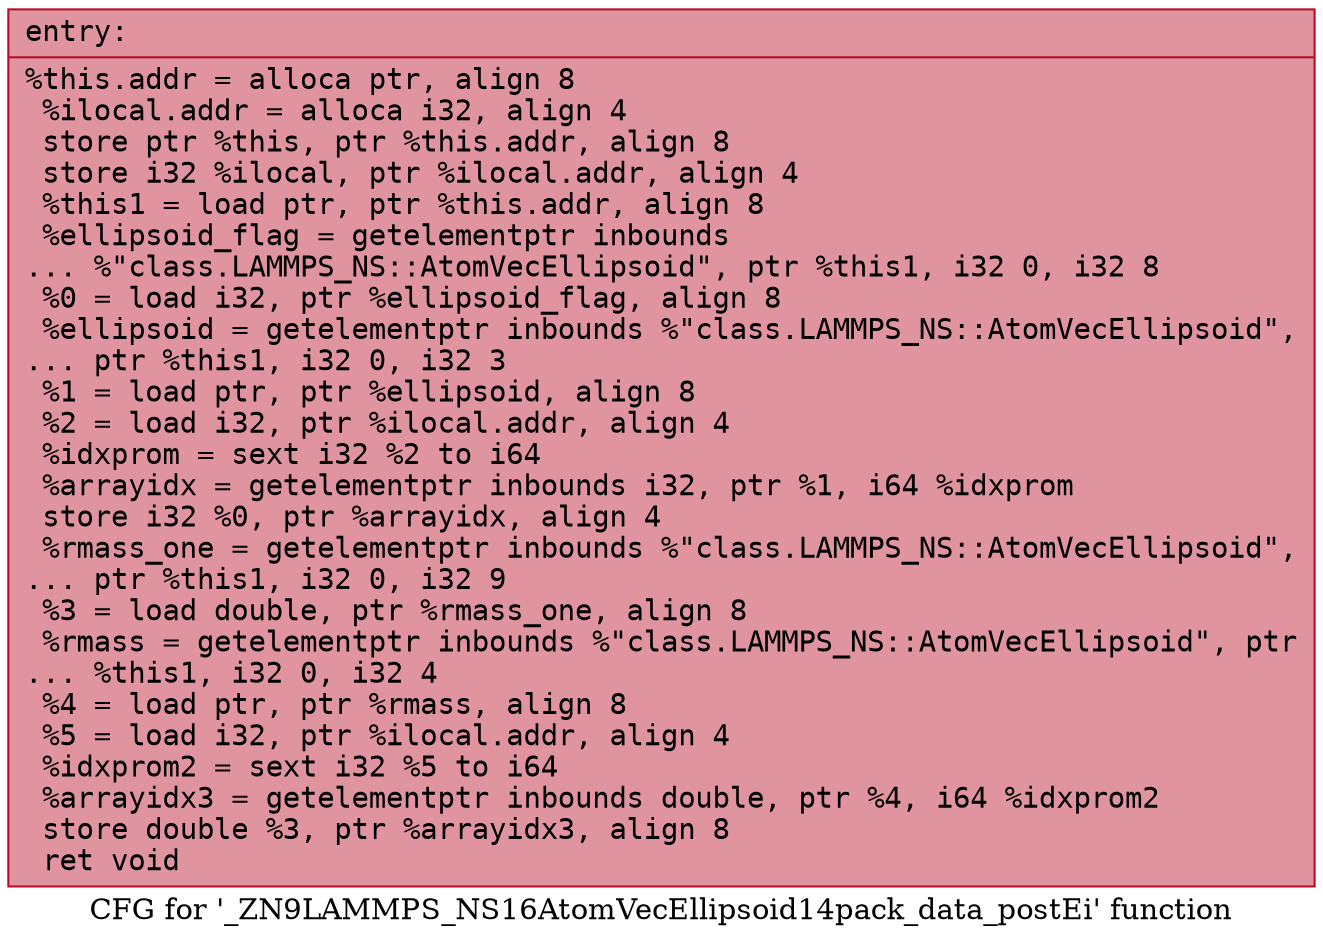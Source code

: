 digraph "CFG for '_ZN9LAMMPS_NS16AtomVecEllipsoid14pack_data_postEi' function" {
	label="CFG for '_ZN9LAMMPS_NS16AtomVecEllipsoid14pack_data_postEi' function";

	Node0x556728dcd100 [shape=record,color="#b70d28ff", style=filled, fillcolor="#b70d2870" fontname="Courier",label="{entry:\l|  %this.addr = alloca ptr, align 8\l  %ilocal.addr = alloca i32, align 4\l  store ptr %this, ptr %this.addr, align 8\l  store i32 %ilocal, ptr %ilocal.addr, align 4\l  %this1 = load ptr, ptr %this.addr, align 8\l  %ellipsoid_flag = getelementptr inbounds\l... %\"class.LAMMPS_NS::AtomVecEllipsoid\", ptr %this1, i32 0, i32 8\l  %0 = load i32, ptr %ellipsoid_flag, align 8\l  %ellipsoid = getelementptr inbounds %\"class.LAMMPS_NS::AtomVecEllipsoid\",\l... ptr %this1, i32 0, i32 3\l  %1 = load ptr, ptr %ellipsoid, align 8\l  %2 = load i32, ptr %ilocal.addr, align 4\l  %idxprom = sext i32 %2 to i64\l  %arrayidx = getelementptr inbounds i32, ptr %1, i64 %idxprom\l  store i32 %0, ptr %arrayidx, align 4\l  %rmass_one = getelementptr inbounds %\"class.LAMMPS_NS::AtomVecEllipsoid\",\l... ptr %this1, i32 0, i32 9\l  %3 = load double, ptr %rmass_one, align 8\l  %rmass = getelementptr inbounds %\"class.LAMMPS_NS::AtomVecEllipsoid\", ptr\l... %this1, i32 0, i32 4\l  %4 = load ptr, ptr %rmass, align 8\l  %5 = load i32, ptr %ilocal.addr, align 4\l  %idxprom2 = sext i32 %5 to i64\l  %arrayidx3 = getelementptr inbounds double, ptr %4, i64 %idxprom2\l  store double %3, ptr %arrayidx3, align 8\l  ret void\l}"];
}
